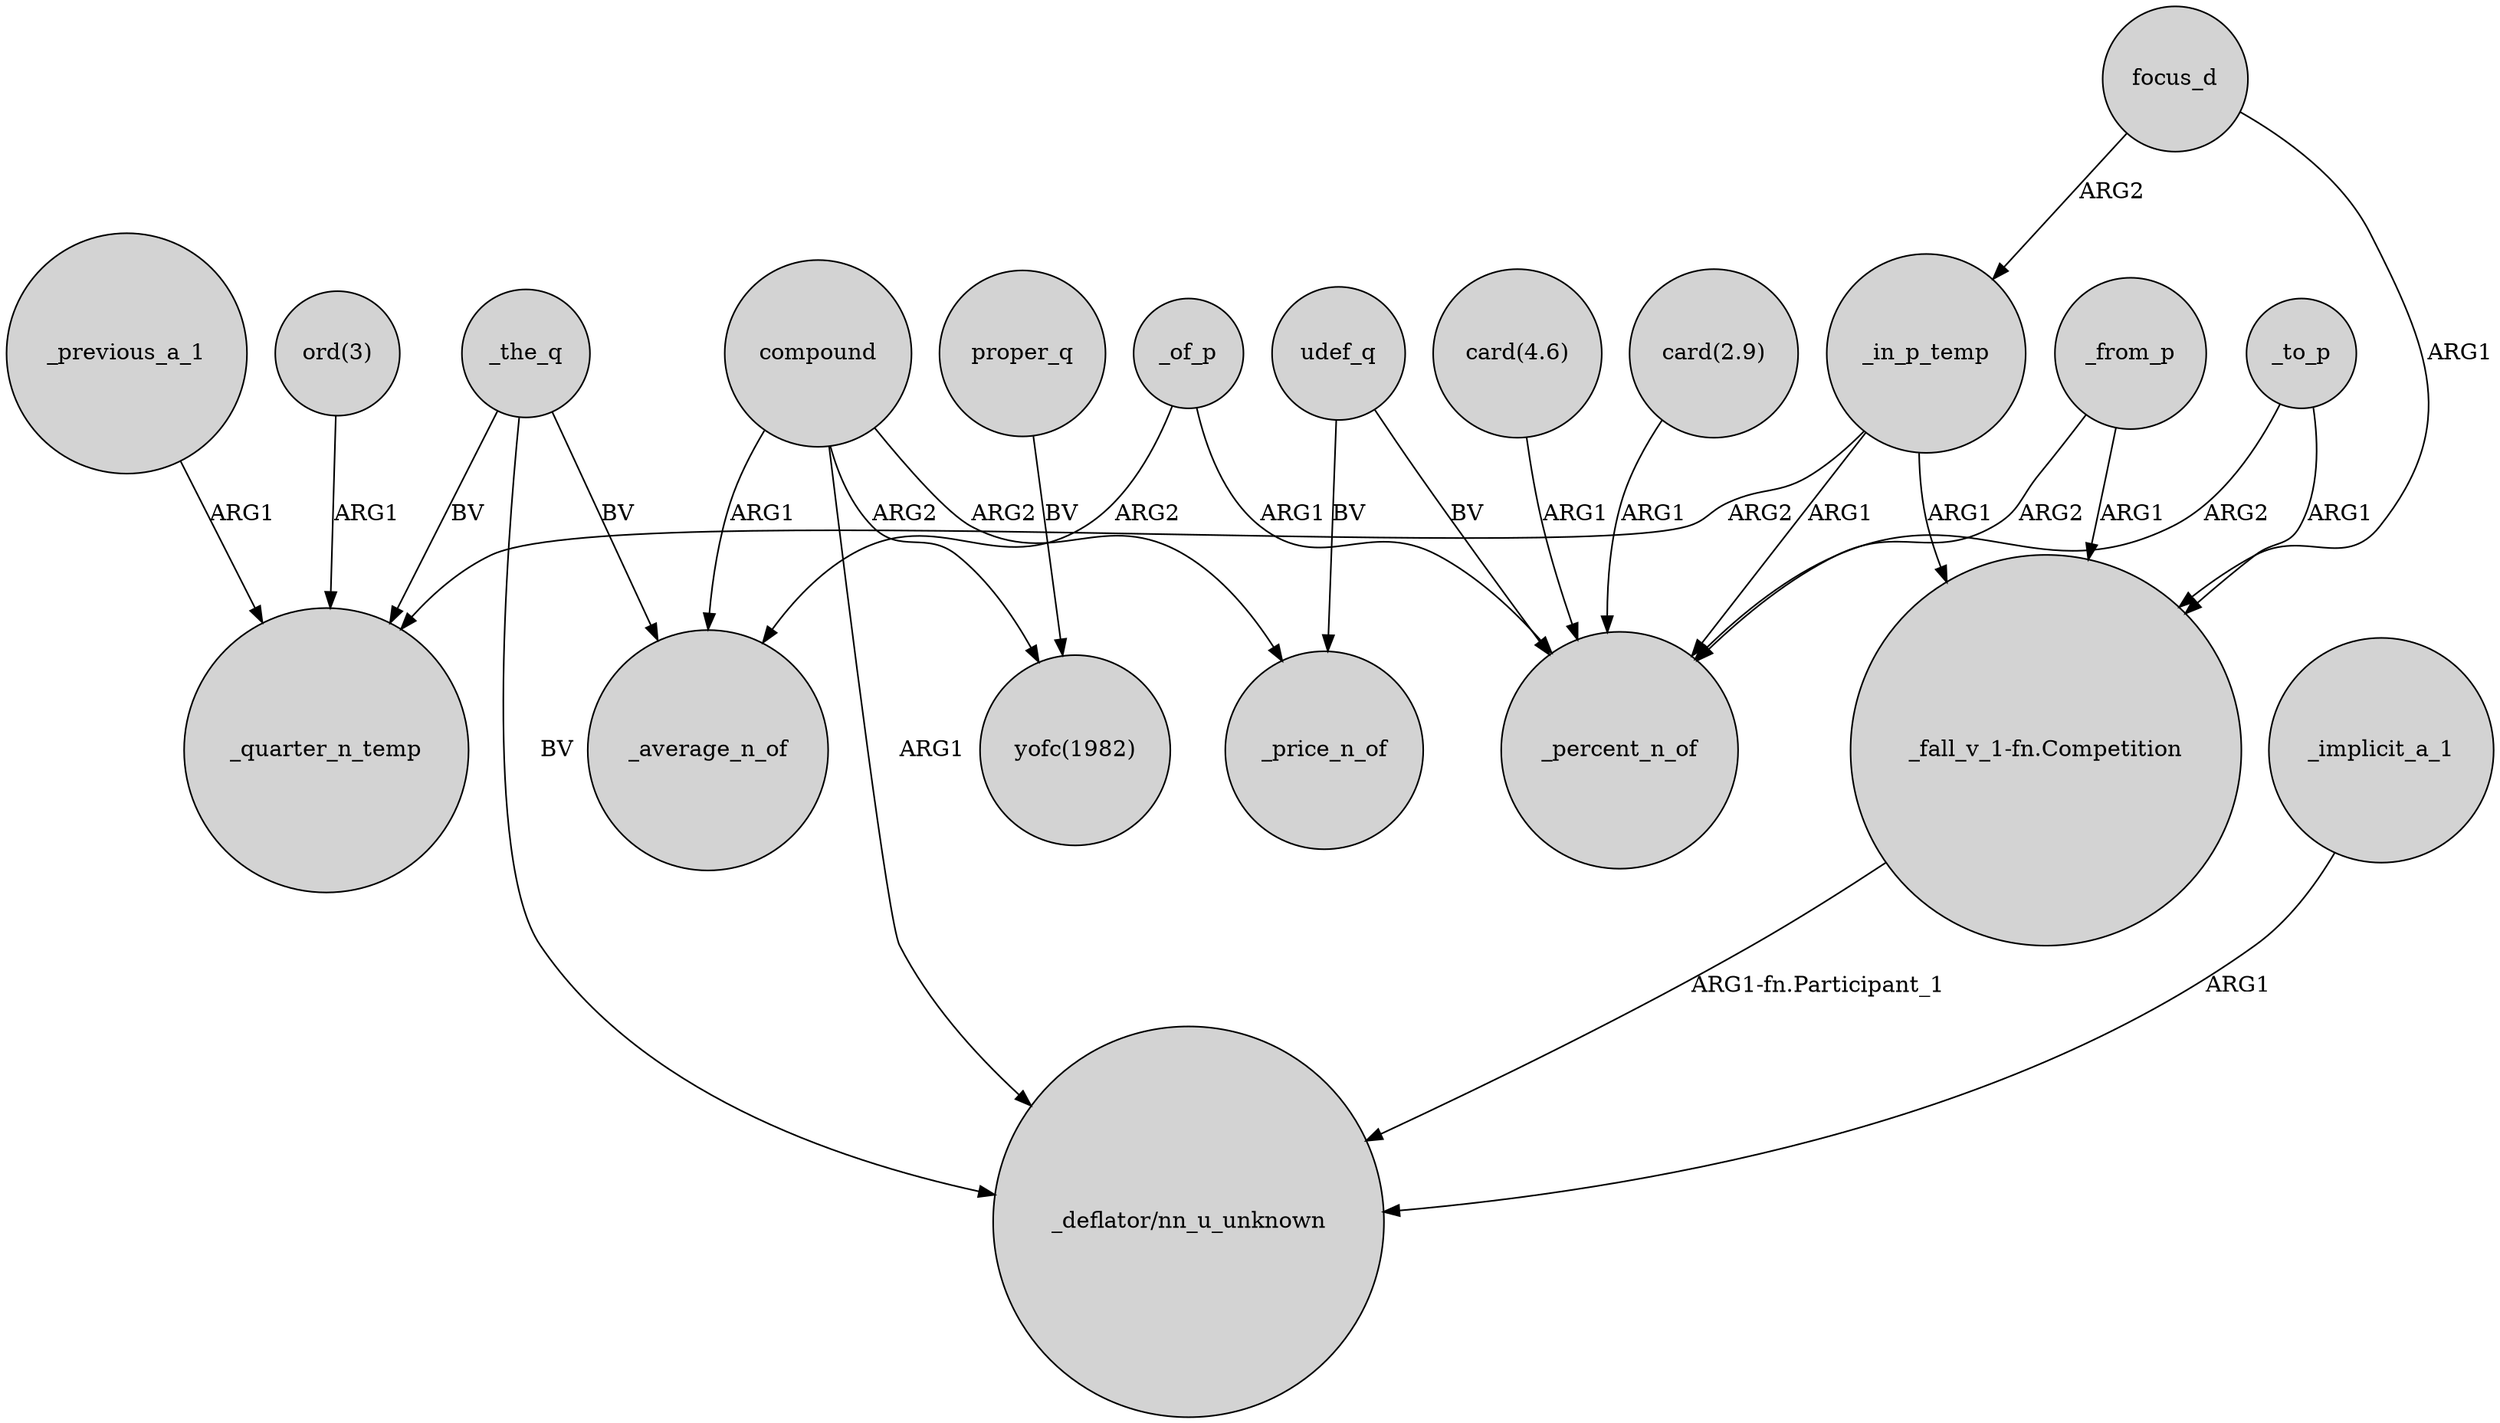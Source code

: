 digraph {
	node [shape=circle style=filled]
	_in_p_temp -> _quarter_n_temp [label=ARG2]
	_to_p -> "_fall_v_1-fn.Competition" [label=ARG1]
	"ord(3)" -> _quarter_n_temp [label=ARG1]
	"card(2.9)" -> _percent_n_of [label=ARG1]
	_the_q -> _average_n_of [label=BV]
	udef_q -> _price_n_of [label=BV]
	_the_q -> _quarter_n_temp [label=BV]
	proper_q -> "yofc(1982)" [label=BV]
	_previous_a_1 -> _quarter_n_temp [label=ARG1]
	_to_p -> _percent_n_of [label=ARG2]
	"_fall_v_1-fn.Competition" -> "_deflator/nn_u_unknown" [label="ARG1-fn.Participant_1"]
	_of_p -> _percent_n_of [label=ARG1]
	_of_p -> _average_n_of [label=ARG2]
	_from_p -> "_fall_v_1-fn.Competition" [label=ARG1]
	compound -> "_deflator/nn_u_unknown" [label=ARG1]
	compound -> _price_n_of [label=ARG2]
	udef_q -> _percent_n_of [label=BV]
	compound -> _average_n_of [label=ARG1]
	focus_d -> _in_p_temp [label=ARG2]
	_from_p -> _percent_n_of [label=ARG2]
	_implicit_a_1 -> "_deflator/nn_u_unknown" [label=ARG1]
	focus_d -> "_fall_v_1-fn.Competition" [label=ARG1]
	_the_q -> "_deflator/nn_u_unknown" [label=BV]
	"card(4.6)" -> _percent_n_of [label=ARG1]
	compound -> "yofc(1982)" [label=ARG2]
	_in_p_temp -> _percent_n_of [label=ARG1]
	_in_p_temp -> "_fall_v_1-fn.Competition" [label=ARG1]
}
